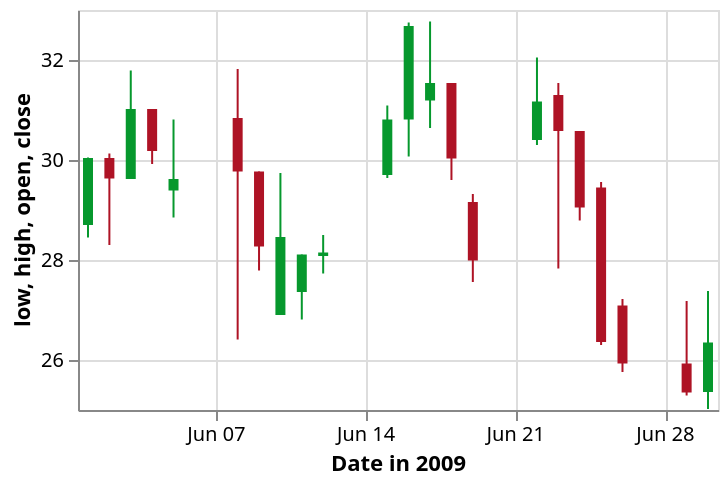 {
  "$schema": "https://vega.github.io/schema/vega-lite/v4.json",
  "width": 320,
  "description": "A candlestick chart inspired by an example in Protovis (http://mbostock.github.io/protovis/ex/candlestick.html)",
  "data": {
    "format": {"parse": {"date": "date:'%Y-%m-%d'"}},
    "values": [
      {
        "date": "2009-06-01",
        "open": 28.7,
        "high": 30.05,
        "low": 28.45,
        "close": 30.04,
        "signal": "short",
        "ret": -4.89396411092985
      },
      {
        "date": "2009-06-02",
        "open": 30.04,
        "high": 30.13,
        "low": 28.3,
        "close": 29.63,
        "signal": "short",
        "ret": -0.322580645161295
      },
      {
        "date": "2009-06-03",
        "open": 29.62,
        "high": 31.79,
        "low": 29.62,
        "close": 31.02,
        "signal": "short",
        "ret": 3.68663594470045
      },
      {
        "date": "2009-06-04",
        "open": 31.02,
        "high": 31.02,
        "low": 29.92,
        "close": 30.18,
        "signal": "short",
        "ret": 4.51010886469673
      },
      {
        "date": "2009-06-05",
        "open": 29.39,
        "high": 30.81,
        "low": 28.85,
        "close": 29.62,
        "signal": "short",
        "ret": 6.08424336973478
      },
      {
        "date": "2009-06-08",
        "open": 30.84,
        "high": 31.82,
        "low": 26.41,
        "close": 29.77,
        "signal": "short",
        "ret": 1.2539184952978
      },
      {
        "date": "2009-06-09",
        "open": 29.77,
        "high": 29.77,
        "low": 27.79,
        "close": 28.27,
        "signal": "short",
        "ret": -5.02431118314424
      },
      {
        "date": "2009-06-10",
        "open": 26.9,
        "high": 29.74,
        "low": 26.9,
        "close": 28.46,
        "signal": "short",
        "ret": -5.46623794212217
      },
      {
        "date": "2009-06-11",
        "open": 27.36,
        "high": 28.11,
        "low": 26.81,
        "close": 28.11,
        "signal": "short",
        "ret": -8.3743842364532
      },
      {
        "date": "2009-06-12",
        "open": 28.08,
        "high": 28.5,
        "low": 27.73,
        "close": 28.15,
        "signal": "short",
        "ret": -5.52763819095477
      },
      {
        "date": "2009-06-15",
        "open": 29.7,
        "high": 31.09,
        "low": 29.64,
        "close": 30.81,
        "signal": "long",
        "ret": 3.4920634920635
      },
      {
        "date": "2009-06-16",
        "open": 30.81,
        "high": 32.75,
        "low": 30.07,
        "close": 32.68,
        "signal": "short",
        "ret": 0.155038759689914
      },
      {
        "date": "2009-06-17",
        "open": 31.19,
        "high": 32.77,
        "low": 30.64,
        "close": 31.54,
        "signal": "short",
        "ret": 5.82822085889571
      },
      {
        "date": "2009-06-18",
        "open": 31.54,
        "high": 31.54,
        "low": 29.6,
        "close": 30.03,
        "signal": "short",
        "ret": 8.17610062893082
      },
      {
        "date": "2009-06-19",
        "open": 29.16,
        "high": 29.32,
        "low": 27.56,
        "close": 27.99,
        "signal": "short",
        "ret": 8.59872611464968
      },
      {
        "date": "2009-06-22",
        "open": 30.4,
        "high": 32.05,
        "low": 30.3,
        "close": 31.17,
        "signal": "short",
        "ret": 15.4907975460123
      },
      {
        "date": "2009-06-23",
        "open": 31.3,
        "high": 31.54,
        "low": 27.83,
        "close": 30.58,
        "signal": "short",
        "ret": 11.7370892018779
      },
      {
        "date": "2009-06-24",
        "open": 30.58,
        "high": 30.58,
        "low": 28.79,
        "close": 29.05,
        "signal": "long",
        "ret": -10.4234527687296
      },
      {
        "date": "2009-06-25",
        "open": 29.45,
        "high": 29.56,
        "low": 26.3,
        "close": 26.36,
        "signal": "long",
        "ret": 0
      },
      {
        "date": "2009-06-26",
        "open": 27.09,
        "high": 27.22,
        "low": 25.76,
        "close": 25.93,
        "signal": "long",
        "ret": 0
      },
      {
        "date": "2009-06-29",
        "open": 25.93,
        "high": 27.18,
        "low": 25.29,
        "close": 25.35,
        "signal": "long",
        "ret": 5.26315789473684
      },
      {
        "date": "2009-06-30",
        "open": 25.36,
        "high": 27.38,
        "low": 25.02,
        "close": 26.35,
        "signal": "long",
        "ret": 6.73758865248228
      }
    ]
  },
  "layer": [
    {
      "mark": "rule",
      "encoding": {
        "x": {"field": "date", "type": "temporal", "title": "Date in 2009"},
        "color": {
          "condition": {"test": "datum.open < datum.close", "value": "#06982d"},
          "value": "#ae1325"
        },
        "y": {"field": "low", "type": "quantitative", "scale": {"zero": false}},
        "y2": {"field": "high"}
      }
    },
    {
      "mark": "bar",
      "encoding": {
        "x": {"field": "date", "type": "temporal", "title": "Date in 2009"},
        "color": {
          "condition": {"test": "datum.open < datum.close", "value": "#06982d"},
          "value": "#ae1325"
        },
        "y": {"field": "open", "type": "quantitative"},
        "y2": {"field": "close"},
        "size": {"value": 5}
      }
    }
  ]
}